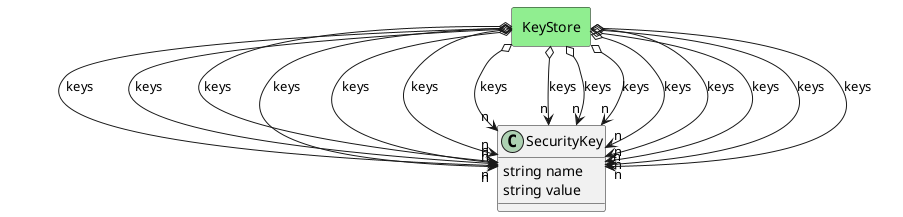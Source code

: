 @startuml

class "SecurityKey" as Model {
 string name
 string value

 
}



    rectangle "KeyStore" as KeyStore #lightgreen {
    }
    
        KeyStore   o--> "n" Model : "keys"
    
    rectangle "KeyStore" as KeyStore #lightgreen {
    }
    
        KeyStore   o--> "n" Model : "keys"
    
    rectangle "KeyStore" as KeyStore #lightgreen {
    }
    
        KeyStore   o--> "n" Model : "keys"
    
    rectangle "KeyStore" as KeyStore #lightgreen {
    }
    
        KeyStore   o--> "n" Model : "keys"
    
    rectangle "KeyStore" as KeyStore #lightgreen {
    }
    
        KeyStore   o--> "n" Model : "keys"
    
    rectangle "KeyStore" as KeyStore #lightgreen {
    }
    
        KeyStore   o--> "n" Model : "keys"
    
    rectangle "KeyStore" as KeyStore #lightgreen {
    }
    
        KeyStore   o--> "n" Model : "keys"
    
    rectangle "KeyStore" as KeyStore #lightgreen {
    }
    
        KeyStore   o--> "n" Model : "keys"
    
    rectangle "KeyStore" as KeyStore #lightgreen {
    }
    
        KeyStore   o--> "n" Model : "keys"
    
    rectangle "KeyStore" as KeyStore #lightgreen {
    }
    
        KeyStore   o--> "n" Model : "keys"
    
    rectangle "KeyStore" as KeyStore #lightgreen {
    }
    
        KeyStore   o--> "n" Model : "keys"
    
    rectangle "KeyStore" as KeyStore #lightgreen {
    }
    
        KeyStore   o--> "n" Model : "keys"
    
    rectangle "KeyStore" as KeyStore #lightgreen {
    }
    
        KeyStore   o--> "n" Model : "keys"
    
    rectangle "KeyStore" as KeyStore #lightgreen {
    }
    
        KeyStore   o--> "n" Model : "keys"
    
    rectangle "KeyStore" as KeyStore #lightgreen {
    }
    
        KeyStore   o--> "n" Model : "keys"
    

@enduml
